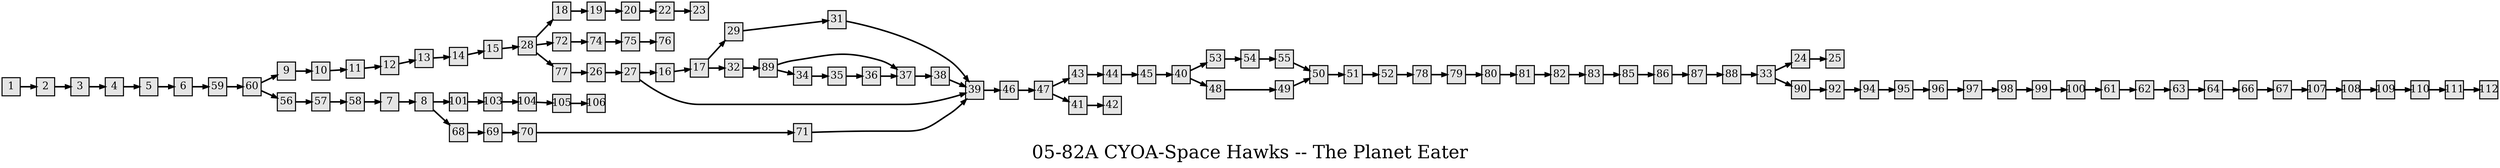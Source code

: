 digraph g{
  graph [ label="05-82A CYOA-Space Hawks -- The Planet Eater" rankdir=LR, ordering=out, fontsize=36, nodesep="0.35", ranksep="0.45"];
  node  [shape=rect, penwidth=2, fontsize=20, style=filled, fillcolor=grey90, margin="0,0", labelfloat=true, regular=true, fixedsize=true];
  edge  [labelfloat=true, penwidth=3, fontsize=12];

  1 -> 2;
  2 -> 3;
  3 -> 4;
  4 -> 5;
  5 -> 6;
  6 -> 59;
  7 -> 8;
  8 -> 101;
  8 -> 68;
  9 -> 10;
  10 -> 11;
  11 -> 12;
  12 -> 13;
  13 -> 14;
  14 -> 15;
  15 -> 28;
  16 -> 17;
  17 -> 29;
  17 -> 32;
  18 -> 19;
  19 -> 20;
  20 -> 22;
  22 -> 23;
  24 -> 25;
  26 -> 27;
  27 -> 16;
  27 -> 39;
  28 -> 18;
  28 -> 72;
  28 -> 77;
  29 -> 31;
  31 -> 39;
  32 -> 89;
  33 -> 24;
  33 -> 90;
  34 -> 35;
  35 -> 36;
  36 -> 37;
  37 -> 38;
  38 -> 39;
  39 -> 46;
  40 -> 53;
  40 -> 48;
  41 -> 42;
  43 -> 44;
  44 -> 45;
  45 -> 40;
  46 -> 47;
  47 -> 43;
  47 -> 41;
  48 -> 49;
  49 -> 50;
  50 -> 51;
  51 -> 52;
  52 -> 78;
  53 -> 54;
  54 -> 55;
  55 -> 50;
  56 -> 57;
  57 -> 58;
  58 -> 7;
  59 -> 60;
  60 -> 9;
  60 -> 56;
  61 -> 62;
  62 -> 63;
  63 -> 64;
  64 -> 66;
  66 -> 67;
  67 -> 107;
  68 -> 69;
  69 -> 70;
  70 -> 71;
  71 -> 39;
  72 -> 74;
  74 -> 75;
  75 -> 76;
  77 -> 26;
  78 -> 79;
  79 -> 80;
  80 -> 81;
  81 -> 82;
  82 -> 83;
  83 -> 85;
  85 -> 86;
  86 -> 87;
  87 -> 88;
  88 -> 33;
  89 -> 37;
  89 -> 34;
  90 -> 92;
  92 -> 94;
  94 -> 95;
  95 -> 96;
  96 -> 97;
  97 -> 98;
  98 -> 99;
  99 -> 100;
  100 -> 61;
  101 -> 103;
  103 -> 104;
  104 -> 105;
  105 -> 106;
  107 -> 108;
  108 -> 109;
  109 -> 110;
  110 -> 111;
  111 -> 112;
}

